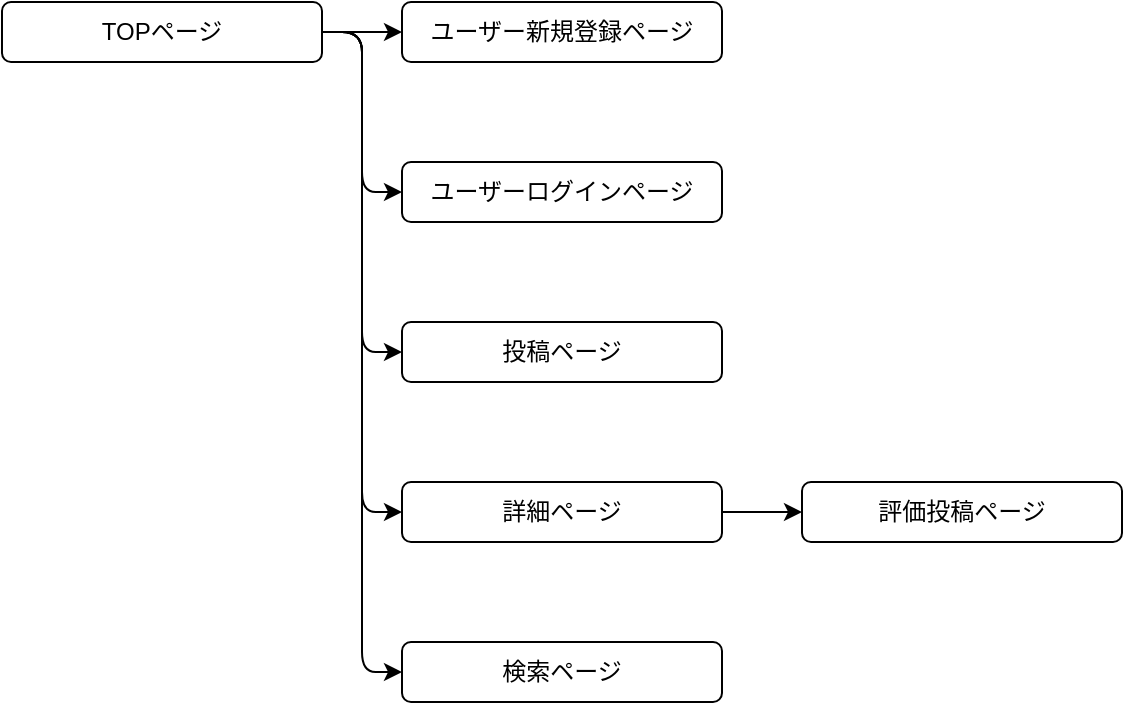 <mxfile>
    <diagram id="1RTTqc2_dpOQNhOCFxWe" name="ページ1">
        <mxGraphModel dx="1206" dy="740" grid="0" gridSize="10" guides="1" tooltips="1" connect="1" arrows="1" fold="1" page="1" pageScale="1" pageWidth="827" pageHeight="1169" math="0" shadow="0">
            <root>
                <mxCell id="0"/>
                <mxCell id="1" parent="0"/>
                <mxCell id="9" style="edgeStyle=none;html=1;entryX=0;entryY=0.5;entryDx=0;entryDy=0;" parent="1" source="2" target="4" edge="1">
                    <mxGeometry relative="1" as="geometry">
                        <Array as="points"/>
                    </mxGeometry>
                </mxCell>
                <mxCell id="11" style="edgeStyle=orthogonalEdgeStyle;html=1;entryX=0;entryY=0.5;entryDx=0;entryDy=0;" parent="1" source="2" target="5" edge="1">
                    <mxGeometry relative="1" as="geometry"/>
                </mxCell>
                <mxCell id="13" style="edgeStyle=orthogonalEdgeStyle;html=1;entryX=0;entryY=0.5;entryDx=0;entryDy=0;" parent="1" source="2" target="3" edge="1">
                    <mxGeometry relative="1" as="geometry"/>
                </mxCell>
                <mxCell id="16" style="edgeStyle=orthogonalEdgeStyle;html=1;entryX=0;entryY=0.5;entryDx=0;entryDy=0;" parent="1" source="2" target="15" edge="1">
                    <mxGeometry relative="1" as="geometry"/>
                </mxCell>
                <mxCell id="8QCxkS8KPCtigGuGgAUn-21" style="edgeStyle=orthogonalEdgeStyle;html=1;entryX=0;entryY=0.5;entryDx=0;entryDy=0;" parent="1" source="2" target="8QCxkS8KPCtigGuGgAUn-20" edge="1">
                    <mxGeometry relative="1" as="geometry"/>
                </mxCell>
                <mxCell id="2" value="TOPページ" style="rounded=1;whiteSpace=wrap;html=1;" parent="1" vertex="1">
                    <mxGeometry x="40" y="120" width="160" height="30" as="geometry"/>
                </mxCell>
                <mxCell id="3" value="投稿ページ" style="rounded=1;whiteSpace=wrap;html=1;" parent="1" vertex="1">
                    <mxGeometry x="240" y="280" width="160" height="30" as="geometry"/>
                </mxCell>
                <mxCell id="4" value="ユーザー新規登録ページ" style="rounded=1;whiteSpace=wrap;html=1;" parent="1" vertex="1">
                    <mxGeometry x="240" y="120" width="160" height="30" as="geometry"/>
                </mxCell>
                <mxCell id="5" value="ユーザーログインページ" style="rounded=1;whiteSpace=wrap;html=1;" parent="1" vertex="1">
                    <mxGeometry x="240" y="200" width="160" height="30" as="geometry"/>
                </mxCell>
                <mxCell id="20" style="edgeStyle=none;html=1;entryX=0;entryY=0.5;entryDx=0;entryDy=0;" edge="1" parent="1" source="15" target="19">
                    <mxGeometry relative="1" as="geometry"/>
                </mxCell>
                <mxCell id="15" value="詳細ページ" style="rounded=1;whiteSpace=wrap;html=1;" parent="1" vertex="1">
                    <mxGeometry x="240" y="360" width="160" height="30" as="geometry"/>
                </mxCell>
                <mxCell id="8QCxkS8KPCtigGuGgAUn-20" value="検索ページ" style="rounded=1;whiteSpace=wrap;html=1;" parent="1" vertex="1">
                    <mxGeometry x="240" y="440" width="160" height="30" as="geometry"/>
                </mxCell>
                <mxCell id="19" value="評価投稿ページ" style="rounded=1;whiteSpace=wrap;html=1;" vertex="1" parent="1">
                    <mxGeometry x="440" y="360" width="160" height="30" as="geometry"/>
                </mxCell>
            </root>
        </mxGraphModel>
    </diagram>
    <diagram id="qyMt0fIs-Ji_4ULI27Hc" name="ページ2">
        <mxGraphModel dx="1040" dy="821" grid="1" gridSize="10" guides="1" tooltips="1" connect="1" arrows="1" fold="1" page="1" pageScale="1" pageWidth="827" pageHeight="1169" math="0" shadow="0">
            <root>
                <mxCell id="5Qbr96Rd3qoM74dMJ6KI-0"/>
                <mxCell id="5Qbr96Rd3qoM74dMJ6KI-1" parent="5Qbr96Rd3qoM74dMJ6KI-0"/>
                <mxCell id="NQ5_CxyBnNP3tIEwn4XV-1" style="edgeStyle=orthogonalEdgeStyle;html=1;entryX=1;entryY=0.5;entryDx=0;entryDy=0;" edge="1" parent="5Qbr96Rd3qoM74dMJ6KI-1" source="g29frnSCw7ZAbUdmItub-0" target="wh05TxAVBviRMe1eOMWr-0">
                    <mxGeometry relative="1" as="geometry"/>
                </mxCell>
                <mxCell id="NQ5_CxyBnNP3tIEwn4XV-2" style="edgeStyle=orthogonalEdgeStyle;html=1;entryX=1;entryY=0.5;entryDx=0;entryDy=0;" edge="1" parent="5Qbr96Rd3qoM74dMJ6KI-1" source="g29frnSCw7ZAbUdmItub-0" target="NQ5_CxyBnNP3tIEwn4XV-0">
                    <mxGeometry relative="1" as="geometry"/>
                </mxCell>
                <mxCell id="pZilklzOERy8CG3x9rj4-0" style="edgeStyle=orthogonalEdgeStyle;jumpSize=6;html=1;entryX=0.75;entryY=1;entryDx=0;entryDy=0;exitX=0.75;exitY=0;exitDx=0;exitDy=0;" edge="1" parent="5Qbr96Rd3qoM74dMJ6KI-1" source="g29frnSCw7ZAbUdmItub-0" target="HQkQpPoLnY9IYCI5k4S3-0">
                    <mxGeometry relative="1" as="geometry">
                        <Array as="points"/>
                    </mxGeometry>
                </mxCell>
                <mxCell id="N6H4J3EEo1q79hPtMnNI-2" style="jumpSize=6;html=1;entryX=0;entryY=1;entryDx=0;entryDy=0;exitX=1;exitY=0;exitDx=0;exitDy=0;" edge="1" parent="5Qbr96Rd3qoM74dMJ6KI-1" source="g29frnSCw7ZAbUdmItub-0" target="8aGxQo1lf8e_xoJHsSOx-0">
                    <mxGeometry relative="1" as="geometry"/>
                </mxCell>
                <mxCell id="N0yWMyehpOxGgrzY5LHt-1" style="jumpSize=6;html=1;entryX=0;entryY=0;entryDx=0;entryDy=0;exitX=1;exitY=1;exitDx=0;exitDy=0;" edge="1" parent="5Qbr96Rd3qoM74dMJ6KI-1" source="g29frnSCw7ZAbUdmItub-0" target="uapOONwGbVt6hI5Blk39-0">
                    <mxGeometry relative="1" as="geometry"/>
                </mxCell>
                <mxCell id="tt7oSWhmyCM2rAXtH55X-2" style="edgeStyle=orthogonalEdgeStyle;jumpSize=6;html=1;entryX=0.5;entryY=1;entryDx=0;entryDy=0;exitX=0.75;exitY=1;exitDx=0;exitDy=0;" edge="1" parent="5Qbr96Rd3qoM74dMJ6KI-1" source="g29frnSCw7ZAbUdmItub-0" target="tt7oSWhmyCM2rAXtH55X-0">
                    <mxGeometry relative="1" as="geometry">
                        <Array as="points">
                            <mxPoint x="440" y="620"/>
                            <mxPoint x="600" y="620"/>
                        </Array>
                    </mxGeometry>
                </mxCell>
                <mxCell id="g29frnSCw7ZAbUdmItub-0" value="TOPページ" style="rounded=1;whiteSpace=wrap;html=1;" vertex="1" parent="5Qbr96Rd3qoM74dMJ6KI-1">
                    <mxGeometry x="320" y="400" width="160" height="30" as="geometry"/>
                </mxCell>
                <mxCell id="NQ5_CxyBnNP3tIEwn4XV-6" style="edgeStyle=orthogonalEdgeStyle;jumpSize=6;html=1;" edge="1" parent="5Qbr96Rd3qoM74dMJ6KI-1" source="wh05TxAVBviRMe1eOMWr-0">
                    <mxGeometry relative="1" as="geometry">
                        <mxPoint x="400" y="430" as="targetPoint"/>
                        <Array as="points">
                            <mxPoint x="160" y="450"/>
                            <mxPoint x="400" y="450"/>
                        </Array>
                    </mxGeometry>
                </mxCell>
                <mxCell id="wh05TxAVBviRMe1eOMWr-0" value="ユーザー新規登録ページ" style="rounded=1;whiteSpace=wrap;html=1;" vertex="1" parent="5Qbr96Rd3qoM74dMJ6KI-1">
                    <mxGeometry x="80" y="400" width="160" height="30" as="geometry"/>
                </mxCell>
                <mxCell id="NQ5_CxyBnNP3tIEwn4XV-4" style="edgeStyle=orthogonalEdgeStyle;html=1;entryX=0.5;entryY=1;entryDx=0;entryDy=0;" edge="1" parent="5Qbr96Rd3qoM74dMJ6KI-1" source="NQ5_CxyBnNP3tIEwn4XV-0" target="g29frnSCw7ZAbUdmItub-0">
                    <mxGeometry relative="1" as="geometry">
                        <Array as="points">
                            <mxPoint x="160" y="530"/>
                            <mxPoint x="400" y="530"/>
                        </Array>
                    </mxGeometry>
                </mxCell>
                <mxCell id="NQ5_CxyBnNP3tIEwn4XV-0" value="ユーザーログインページ" style="rounded=1;whiteSpace=wrap;html=1;" vertex="1" parent="5Qbr96Rd3qoM74dMJ6KI-1">
                    <mxGeometry x="80" y="480" width="160" height="30" as="geometry"/>
                </mxCell>
                <mxCell id="A4k-FEdU8WQN_q5mgBnW-0" style="edgeStyle=orthogonalEdgeStyle;jumpSize=6;html=1;entryX=0.25;entryY=0;entryDx=0;entryDy=0;" edge="1" parent="5Qbr96Rd3qoM74dMJ6KI-1" source="HQkQpPoLnY9IYCI5k4S3-0" target="g29frnSCw7ZAbUdmItub-0">
                    <mxGeometry relative="1" as="geometry">
                        <Array as="points">
                            <mxPoint x="360" y="360"/>
                            <mxPoint x="360" y="360"/>
                        </Array>
                    </mxGeometry>
                </mxCell>
                <mxCell id="HQkQpPoLnY9IYCI5k4S3-0" value="投稿ページ" style="rounded=1;whiteSpace=wrap;html=1;" vertex="1" parent="5Qbr96Rd3qoM74dMJ6KI-1">
                    <mxGeometry x="320" y="320" width="160" height="30" as="geometry"/>
                </mxCell>
                <mxCell id="N6H4J3EEo1q79hPtMnNI-3" style="edgeStyle=orthogonalEdgeStyle;jumpSize=6;html=1;entryX=1;entryY=0.5;entryDx=0;entryDy=0;" edge="1" parent="5Qbr96Rd3qoM74dMJ6KI-1" source="8aGxQo1lf8e_xoJHsSOx-0" target="g29frnSCw7ZAbUdmItub-0">
                    <mxGeometry relative="1" as="geometry">
                        <Array as="points">
                            <mxPoint x="600" y="415"/>
                        </Array>
                    </mxGeometry>
                </mxCell>
                <mxCell id="N0yWMyehpOxGgrzY5LHt-0" style="edgeStyle=orthogonalEdgeStyle;jumpSize=6;html=1;entryX=1;entryY=0.5;entryDx=0;entryDy=0;" edge="1" parent="5Qbr96Rd3qoM74dMJ6KI-1" source="8aGxQo1lf8e_xoJHsSOx-0" target="uapOONwGbVt6hI5Blk39-0">
                    <mxGeometry relative="1" as="geometry">
                        <Array as="points">
                            <mxPoint x="720" y="335"/>
                            <mxPoint x="720" y="495"/>
                        </Array>
                    </mxGeometry>
                </mxCell>
                <mxCell id="8aGxQo1lf8e_xoJHsSOx-0" value="ユーザーマイページ" style="rounded=1;whiteSpace=wrap;html=1;" vertex="1" parent="5Qbr96Rd3qoM74dMJ6KI-1">
                    <mxGeometry x="520" y="320" width="160" height="30" as="geometry"/>
                </mxCell>
                <mxCell id="tt7oSWhmyCM2rAXtH55X-4" style="edgeStyle=orthogonalEdgeStyle;jumpSize=6;html=1;" edge="1" parent="5Qbr96Rd3qoM74dMJ6KI-1" source="uapOONwGbVt6hI5Blk39-0" target="g29frnSCw7ZAbUdmItub-0">
                    <mxGeometry relative="1" as="geometry">
                        <mxPoint x="460" y="440" as="targetPoint"/>
                        <Array as="points">
                            <mxPoint x="460" y="495"/>
                        </Array>
                    </mxGeometry>
                </mxCell>
                <mxCell id="uapOONwGbVt6hI5Blk39-0" value="詳細ページ" style="rounded=1;whiteSpace=wrap;html=1;" vertex="1" parent="5Qbr96Rd3qoM74dMJ6KI-1">
                    <mxGeometry x="520" y="480" width="160" height="30" as="geometry"/>
                </mxCell>
                <mxCell id="tt7oSWhmyCM2rAXtH55X-1" style="edgeStyle=none;jumpSize=6;html=1;entryX=0.5;entryY=1;entryDx=0;entryDy=0;" edge="1" parent="5Qbr96Rd3qoM74dMJ6KI-1" source="tt7oSWhmyCM2rAXtH55X-0" target="uapOONwGbVt6hI5Blk39-0">
                    <mxGeometry relative="1" as="geometry"/>
                </mxCell>
                <mxCell id="tt7oSWhmyCM2rAXtH55X-3" style="edgeStyle=orthogonalEdgeStyle;jumpSize=6;html=1;entryX=0.875;entryY=0.967;entryDx=0;entryDy=0;entryPerimeter=0;" edge="1" parent="5Qbr96Rd3qoM74dMJ6KI-1" source="tt7oSWhmyCM2rAXtH55X-0" target="g29frnSCw7ZAbUdmItub-0">
                    <mxGeometry relative="1" as="geometry">
                        <mxPoint x="460" y="436" as="targetPoint"/>
                        <Array as="points">
                            <mxPoint x="460" y="575"/>
                        </Array>
                    </mxGeometry>
                </mxCell>
                <mxCell id="tt7oSWhmyCM2rAXtH55X-0" value="検索ページ" style="rounded=1;whiteSpace=wrap;html=1;" vertex="1" parent="5Qbr96Rd3qoM74dMJ6KI-1">
                    <mxGeometry x="520" y="560" width="160" height="30" as="geometry"/>
                </mxCell>
            </root>
        </mxGraphModel>
    </diagram>
</mxfile>